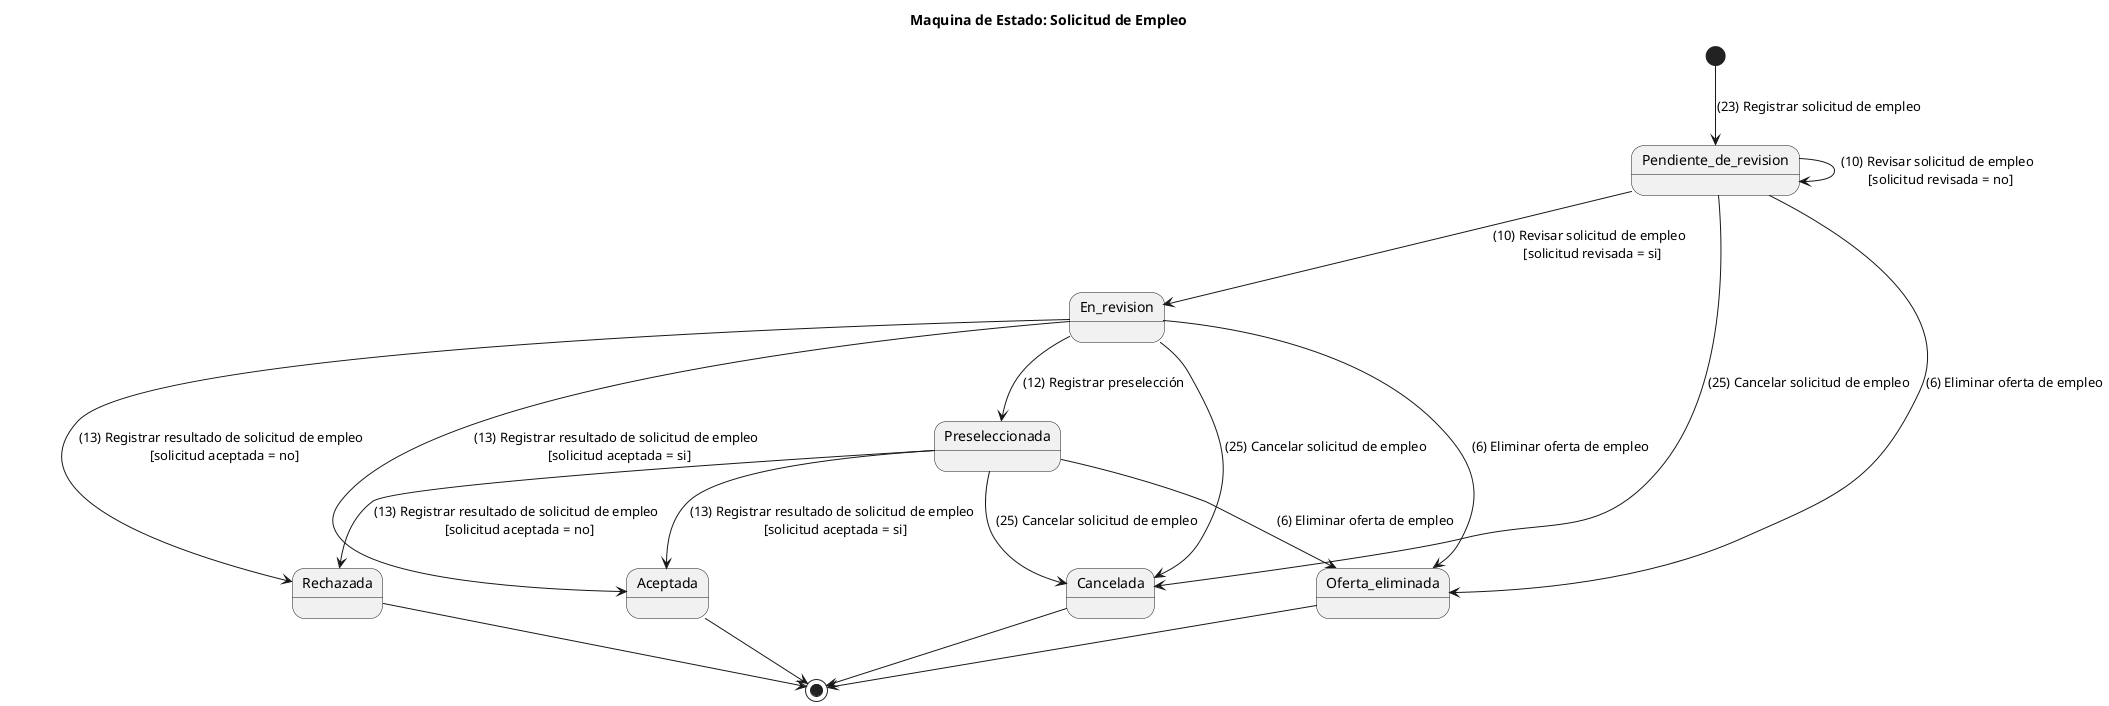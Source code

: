 @startuml 
title Maquina de Estado: Solicitud de Empleo

[*] --> Pendiente_de_revision : (23) Registrar solicitud de empleo

Pendiente_de_revision --> En_revision : (10) Revisar solicitud de empleo \n [solicitud revisada = si]
Pendiente_de_revision --> Cancelada : (25) Cancelar solicitud de empleo
Pendiente_de_revision --> Oferta_eliminada : (6) Eliminar oferta de empleo
Pendiente_de_revision --> Pendiente_de_revision: (10) Revisar solicitud de empleo \n [solicitud revisada = no]

En_revision --> Preseleccionada : (12) Registrar preselección
En_revision --> Cancelada : (25) Cancelar solicitud de empleo
En_revision --> Oferta_eliminada : (6) Eliminar oferta de empleo
En_revision --> Rechazada : (13) Registrar resultado de solicitud de empleo \n [solicitud aceptada = no]
En_revision --> Aceptada : (13) Registrar resultado de solicitud de empleo \n [solicitud aceptada = si]

Preseleccionada --> Cancelada : (25) Cancelar solicitud de empleo
Preseleccionada --> Oferta_eliminada : (6) Eliminar oferta de empleo
Preseleccionada --> Rechazada : (13) Registrar resultado de solicitud de empleo \n [solicitud aceptada = no]
Preseleccionada --> Aceptada : (13) Registrar resultado de solicitud de empleo \n [solicitud aceptada = si]

Oferta_eliminada --> [*]

Cancelada --> [*]

Rechazada --> [*]

Aceptada --> [*]

@enduml
